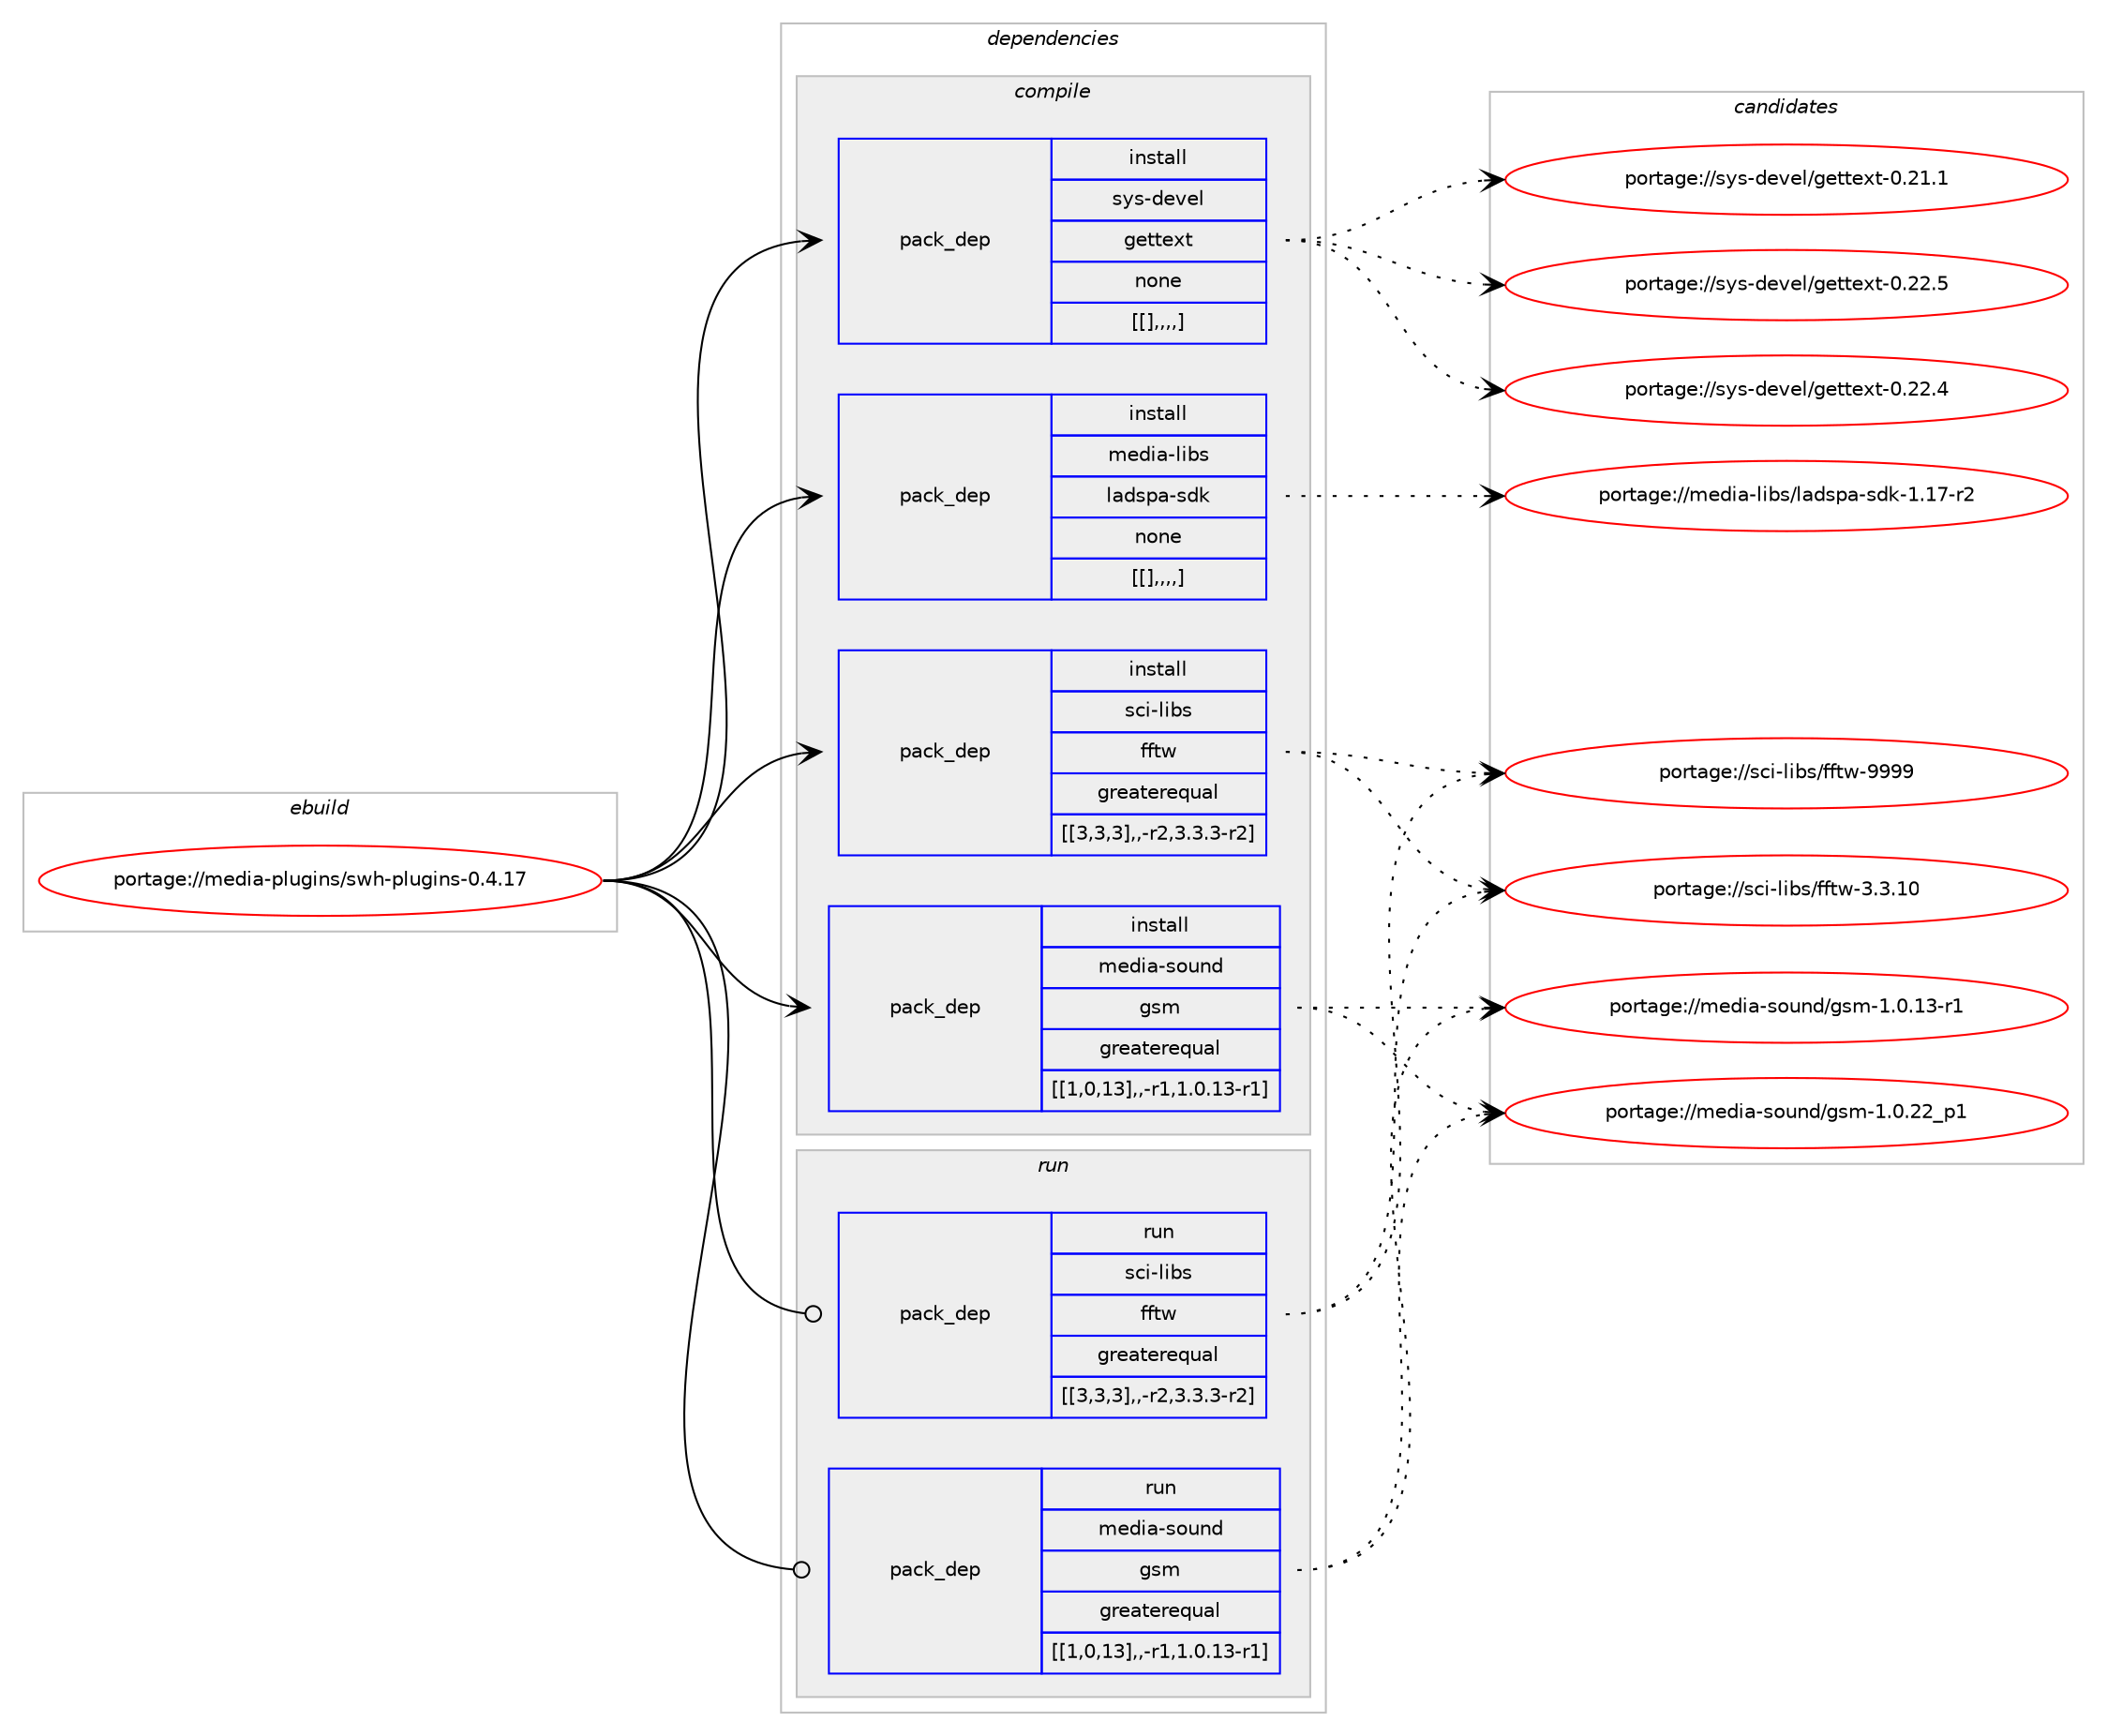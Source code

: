 digraph prolog {

# *************
# Graph options
# *************

newrank=true;
concentrate=true;
compound=true;
graph [rankdir=LR,fontname=Helvetica,fontsize=10,ranksep=1.5];#, ranksep=2.5, nodesep=0.2];
edge  [arrowhead=vee];
node  [fontname=Helvetica,fontsize=10];

# **********
# The ebuild
# **********

subgraph cluster_leftcol {
color=gray;
label=<<i>ebuild</i>>;
id [label="portage://media-plugins/swh-plugins-0.4.17", color=red, width=4, href="../media-plugins/swh-plugins-0.4.17.svg"];
}

# ****************
# The dependencies
# ****************

subgraph cluster_midcol {
color=gray;
label=<<i>dependencies</i>>;
subgraph cluster_compile {
fillcolor="#eeeeee";
style=filled;
label=<<i>compile</i>>;
subgraph pack241281 {
dependency326233 [label=<<TABLE BORDER="0" CELLBORDER="1" CELLSPACING="0" CELLPADDING="4" WIDTH="220"><TR><TD ROWSPAN="6" CELLPADDING="30">pack_dep</TD></TR><TR><TD WIDTH="110">install</TD></TR><TR><TD>media-libs</TD></TR><TR><TD>ladspa-sdk</TD></TR><TR><TD>none</TD></TR><TR><TD>[[],,,,]</TD></TR></TABLE>>, shape=none, color=blue];
}
id:e -> dependency326233:w [weight=20,style="solid",arrowhead="vee"];
subgraph pack241282 {
dependency326234 [label=<<TABLE BORDER="0" CELLBORDER="1" CELLSPACING="0" CELLPADDING="4" WIDTH="220"><TR><TD ROWSPAN="6" CELLPADDING="30">pack_dep</TD></TR><TR><TD WIDTH="110">install</TD></TR><TR><TD>media-sound</TD></TR><TR><TD>gsm</TD></TR><TR><TD>greaterequal</TD></TR><TR><TD>[[1,0,13],,-r1,1.0.13-r1]</TD></TR></TABLE>>, shape=none, color=blue];
}
id:e -> dependency326234:w [weight=20,style="solid",arrowhead="vee"];
subgraph pack241283 {
dependency326235 [label=<<TABLE BORDER="0" CELLBORDER="1" CELLSPACING="0" CELLPADDING="4" WIDTH="220"><TR><TD ROWSPAN="6" CELLPADDING="30">pack_dep</TD></TR><TR><TD WIDTH="110">install</TD></TR><TR><TD>sci-libs</TD></TR><TR><TD>fftw</TD></TR><TR><TD>greaterequal</TD></TR><TR><TD>[[3,3,3],,-r2,3.3.3-r2]</TD></TR></TABLE>>, shape=none, color=blue];
}
id:e -> dependency326235:w [weight=20,style="solid",arrowhead="vee"];
subgraph pack241284 {
dependency326236 [label=<<TABLE BORDER="0" CELLBORDER="1" CELLSPACING="0" CELLPADDING="4" WIDTH="220"><TR><TD ROWSPAN="6" CELLPADDING="30">pack_dep</TD></TR><TR><TD WIDTH="110">install</TD></TR><TR><TD>sys-devel</TD></TR><TR><TD>gettext</TD></TR><TR><TD>none</TD></TR><TR><TD>[[],,,,]</TD></TR></TABLE>>, shape=none, color=blue];
}
id:e -> dependency326236:w [weight=20,style="solid",arrowhead="vee"];
}
subgraph cluster_compileandrun {
fillcolor="#eeeeee";
style=filled;
label=<<i>compile and run</i>>;
}
subgraph cluster_run {
fillcolor="#eeeeee";
style=filled;
label=<<i>run</i>>;
subgraph pack241285 {
dependency326237 [label=<<TABLE BORDER="0" CELLBORDER="1" CELLSPACING="0" CELLPADDING="4" WIDTH="220"><TR><TD ROWSPAN="6" CELLPADDING="30">pack_dep</TD></TR><TR><TD WIDTH="110">run</TD></TR><TR><TD>media-sound</TD></TR><TR><TD>gsm</TD></TR><TR><TD>greaterequal</TD></TR><TR><TD>[[1,0,13],,-r1,1.0.13-r1]</TD></TR></TABLE>>, shape=none, color=blue];
}
id:e -> dependency326237:w [weight=20,style="solid",arrowhead="odot"];
subgraph pack241286 {
dependency326238 [label=<<TABLE BORDER="0" CELLBORDER="1" CELLSPACING="0" CELLPADDING="4" WIDTH="220"><TR><TD ROWSPAN="6" CELLPADDING="30">pack_dep</TD></TR><TR><TD WIDTH="110">run</TD></TR><TR><TD>sci-libs</TD></TR><TR><TD>fftw</TD></TR><TR><TD>greaterequal</TD></TR><TR><TD>[[3,3,3],,-r2,3.3.3-r2]</TD></TR></TABLE>>, shape=none, color=blue];
}
id:e -> dependency326238:w [weight=20,style="solid",arrowhead="odot"];
}
}

# **************
# The candidates
# **************

subgraph cluster_choices {
rank=same;
color=gray;
label=<<i>candidates</i>>;

subgraph choice241281 {
color=black;
nodesep=1;
choice1091011001059745108105981154710897100115112974511510010745494649554511450 [label="portage://media-libs/ladspa-sdk-1.17-r2", color=red, width=4,href="../media-libs/ladspa-sdk-1.17-r2.svg"];
dependency326233:e -> choice1091011001059745108105981154710897100115112974511510010745494649554511450:w [style=dotted,weight="100"];
}
subgraph choice241282 {
color=black;
nodesep=1;
choice109101100105974511511111711010047103115109454946484650509511249 [label="portage://media-sound/gsm-1.0.22_p1", color=red, width=4,href="../media-sound/gsm-1.0.22_p1.svg"];
choice109101100105974511511111711010047103115109454946484649514511449 [label="portage://media-sound/gsm-1.0.13-r1", color=red, width=4,href="../media-sound/gsm-1.0.13-r1.svg"];
dependency326234:e -> choice109101100105974511511111711010047103115109454946484650509511249:w [style=dotted,weight="100"];
dependency326234:e -> choice109101100105974511511111711010047103115109454946484649514511449:w [style=dotted,weight="100"];
}
subgraph choice241283 {
color=black;
nodesep=1;
choice115991054510810598115471021021161194557575757 [label="portage://sci-libs/fftw-9999", color=red, width=4,href="../sci-libs/fftw-9999.svg"];
choice1159910545108105981154710210211611945514651464948 [label="portage://sci-libs/fftw-3.3.10", color=red, width=4,href="../sci-libs/fftw-3.3.10.svg"];
dependency326235:e -> choice115991054510810598115471021021161194557575757:w [style=dotted,weight="100"];
dependency326235:e -> choice1159910545108105981154710210211611945514651464948:w [style=dotted,weight="100"];
}
subgraph choice241284 {
color=black;
nodesep=1;
choice115121115451001011181011084710310111611610112011645484650504653 [label="portage://sys-devel/gettext-0.22.5", color=red, width=4,href="../sys-devel/gettext-0.22.5.svg"];
choice115121115451001011181011084710310111611610112011645484650504652 [label="portage://sys-devel/gettext-0.22.4", color=red, width=4,href="../sys-devel/gettext-0.22.4.svg"];
choice115121115451001011181011084710310111611610112011645484650494649 [label="portage://sys-devel/gettext-0.21.1", color=red, width=4,href="../sys-devel/gettext-0.21.1.svg"];
dependency326236:e -> choice115121115451001011181011084710310111611610112011645484650504653:w [style=dotted,weight="100"];
dependency326236:e -> choice115121115451001011181011084710310111611610112011645484650504652:w [style=dotted,weight="100"];
dependency326236:e -> choice115121115451001011181011084710310111611610112011645484650494649:w [style=dotted,weight="100"];
}
subgraph choice241285 {
color=black;
nodesep=1;
choice109101100105974511511111711010047103115109454946484650509511249 [label="portage://media-sound/gsm-1.0.22_p1", color=red, width=4,href="../media-sound/gsm-1.0.22_p1.svg"];
choice109101100105974511511111711010047103115109454946484649514511449 [label="portage://media-sound/gsm-1.0.13-r1", color=red, width=4,href="../media-sound/gsm-1.0.13-r1.svg"];
dependency326237:e -> choice109101100105974511511111711010047103115109454946484650509511249:w [style=dotted,weight="100"];
dependency326237:e -> choice109101100105974511511111711010047103115109454946484649514511449:w [style=dotted,weight="100"];
}
subgraph choice241286 {
color=black;
nodesep=1;
choice115991054510810598115471021021161194557575757 [label="portage://sci-libs/fftw-9999", color=red, width=4,href="../sci-libs/fftw-9999.svg"];
choice1159910545108105981154710210211611945514651464948 [label="portage://sci-libs/fftw-3.3.10", color=red, width=4,href="../sci-libs/fftw-3.3.10.svg"];
dependency326238:e -> choice115991054510810598115471021021161194557575757:w [style=dotted,weight="100"];
dependency326238:e -> choice1159910545108105981154710210211611945514651464948:w [style=dotted,weight="100"];
}
}

}
